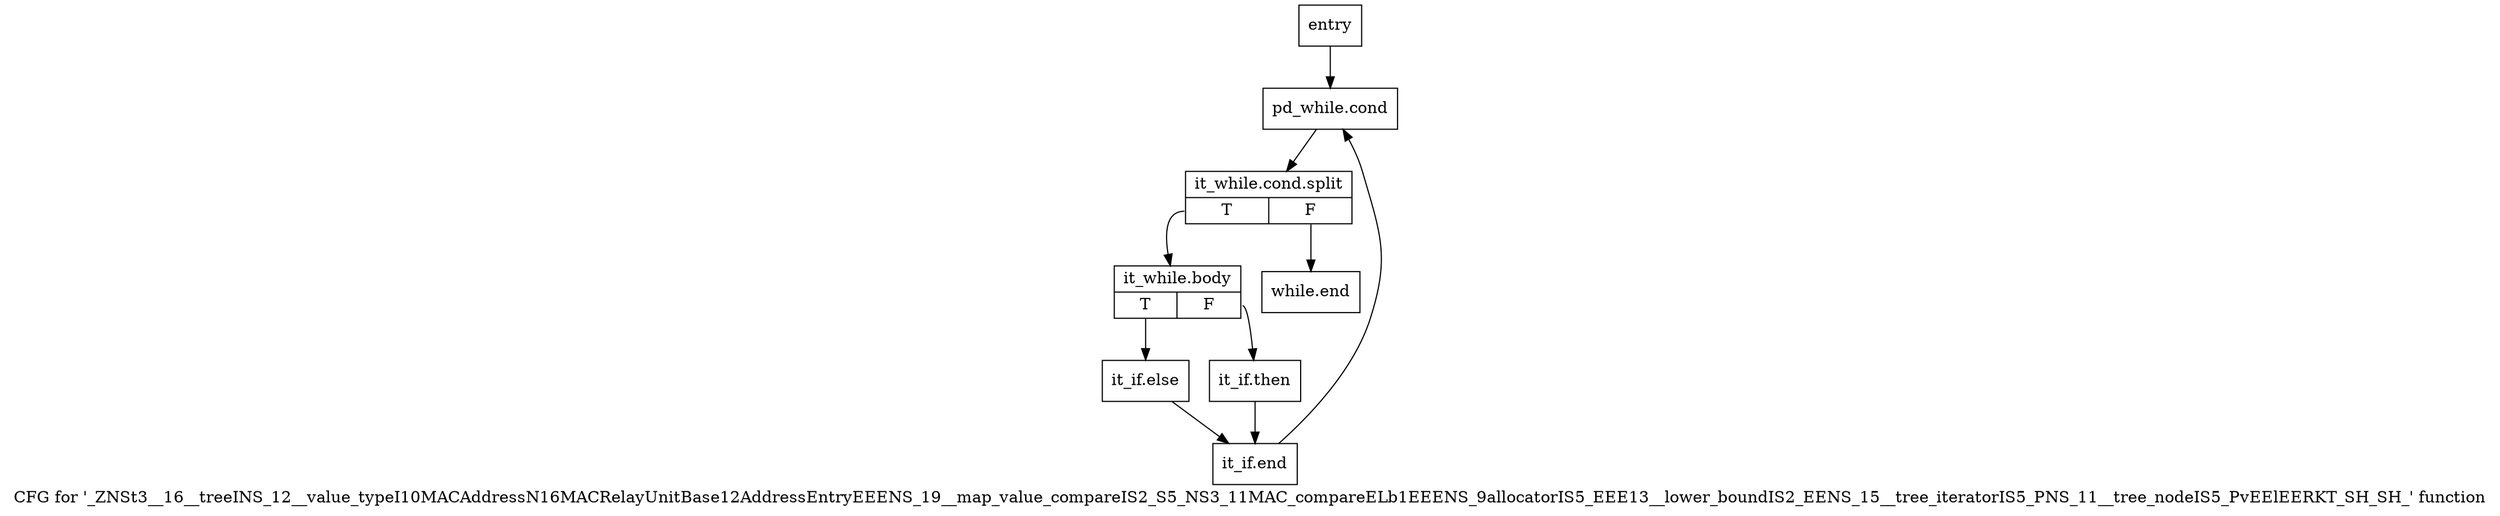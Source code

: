 digraph "CFG for '_ZNSt3__16__treeINS_12__value_typeI10MACAddressN16MACRelayUnitBase12AddressEntryEEENS_19__map_value_compareIS2_S5_NS3_11MAC_compareELb1EEENS_9allocatorIS5_EEE13__lower_boundIS2_EENS_15__tree_iteratorIS5_PNS_11__tree_nodeIS5_PvEElEERKT_SH_SH_' function" {
	label="CFG for '_ZNSt3__16__treeINS_12__value_typeI10MACAddressN16MACRelayUnitBase12AddressEntryEEENS_19__map_value_compareIS2_S5_NS3_11MAC_compareELb1EEENS_9allocatorIS5_EEE13__lower_boundIS2_EENS_15__tree_iteratorIS5_PNS_11__tree_nodeIS5_PvEElEERKT_SH_SH_' function";

	Node0x156da40 [shape=record,label="{entry}"];
	Node0x156da40 -> Node0x156da90;
	Node0x156da90 [shape=record,label="{pd_while.cond}"];
	Node0x156da90 -> Node0x26f3f30;
	Node0x26f3f30 [shape=record,label="{it_while.cond.split|{<s0>T|<s1>F}}"];
	Node0x26f3f30:s0 -> Node0x156dae0;
	Node0x26f3f30:s1 -> Node0x156dc20;
	Node0x156dae0 [shape=record,label="{it_while.body|{<s0>T|<s1>F}}"];
	Node0x156dae0:s0 -> Node0x156db80;
	Node0x156dae0:s1 -> Node0x156db30;
	Node0x156db30 [shape=record,label="{it_if.then}"];
	Node0x156db30 -> Node0x156dbd0;
	Node0x156db80 [shape=record,label="{it_if.else}"];
	Node0x156db80 -> Node0x156dbd0;
	Node0x156dbd0 [shape=record,label="{it_if.end}"];
	Node0x156dbd0 -> Node0x156da90;
	Node0x156dc20 [shape=record,label="{while.end}"];
}
